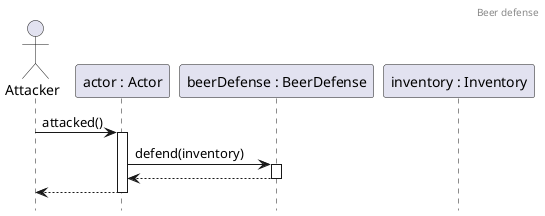 @startuml BeerDefense
header Beer defense
hide footbox

' csak mi tudjuk, hogy ők azok, de ez generikus igazából 
actor prof as "Attacker"
participant student as "actor : Actor"
participant beerDefense as "beerDefense : BeerDefense"
participant inventory as "inventory : Inventory"

prof -> student ++ : attacked()
student -> beerDefense ++ : defend(inventory)
return 
return

@enduml